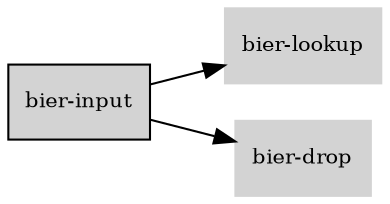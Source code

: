 digraph "bier_input_subgraph" {
  rankdir=LR;
  node [shape=box, style=filled, fontsize=10, color=lightgray, fontcolor=black, fillcolor=lightgray];
  "bier-input" [color=black, fontcolor=black, fillcolor=lightgray];
  edge [fontsize=8];
  "bier-input" -> "bier-lookup";
  "bier-input" -> "bier-drop";
}
